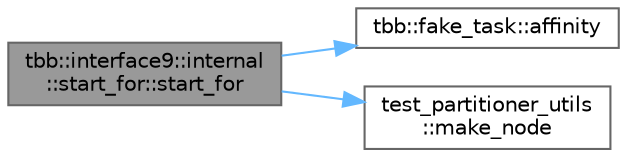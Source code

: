 digraph "tbb::interface9::internal::start_for::start_for"
{
 // LATEX_PDF_SIZE
  bgcolor="transparent";
  edge [fontname=Helvetica,fontsize=10,labelfontname=Helvetica,labelfontsize=10];
  node [fontname=Helvetica,fontsize=10,shape=box,height=0.2,width=0.4];
  rankdir="LR";
  Node1 [id="Node000001",label="tbb::interface9::internal\l::start_for::start_for",height=0.2,width=0.4,color="gray40", fillcolor="grey60", style="filled", fontcolor="black",tooltip=" "];
  Node1 -> Node2 [id="edge1_Node000001_Node000002",color="steelblue1",style="solid",tooltip=" "];
  Node2 [id="Node000002",label="tbb::fake_task::affinity",height=0.2,width=0.4,color="grey40", fillcolor="white", style="filled",URL="$classtbb_1_1fake__task.html#ad4d411029c1d5ffe52e9368022144874",tooltip=" "];
  Node1 -> Node3 [id="edge2_Node000001_Node000003",color="steelblue1",style="solid",tooltip=" "];
  Node3 [id="Node000003",label="test_partitioner_utils\l::make_node",height=0.2,width=0.4,color="grey40", fillcolor="white", style="filled",URL="$namespacetest__partitioner__utils.html#a058445c5fab6138ea2e5967af4904cee",tooltip=" "];
}
